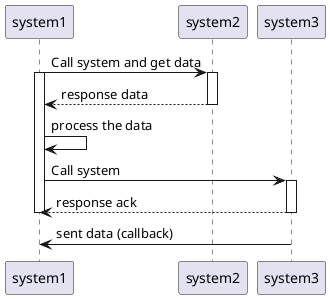 @startuml  case1

system1 -> system2 ++ : Call system and get data
activate system1
system2 --> system1 -- : response data
system1 -> system1 : process the data
system1 -> system3 ++ : Call system
system3 --> system1 -- : response ack
deactivate system1
system3 -> system1 : sent data (callback)

@enduml
